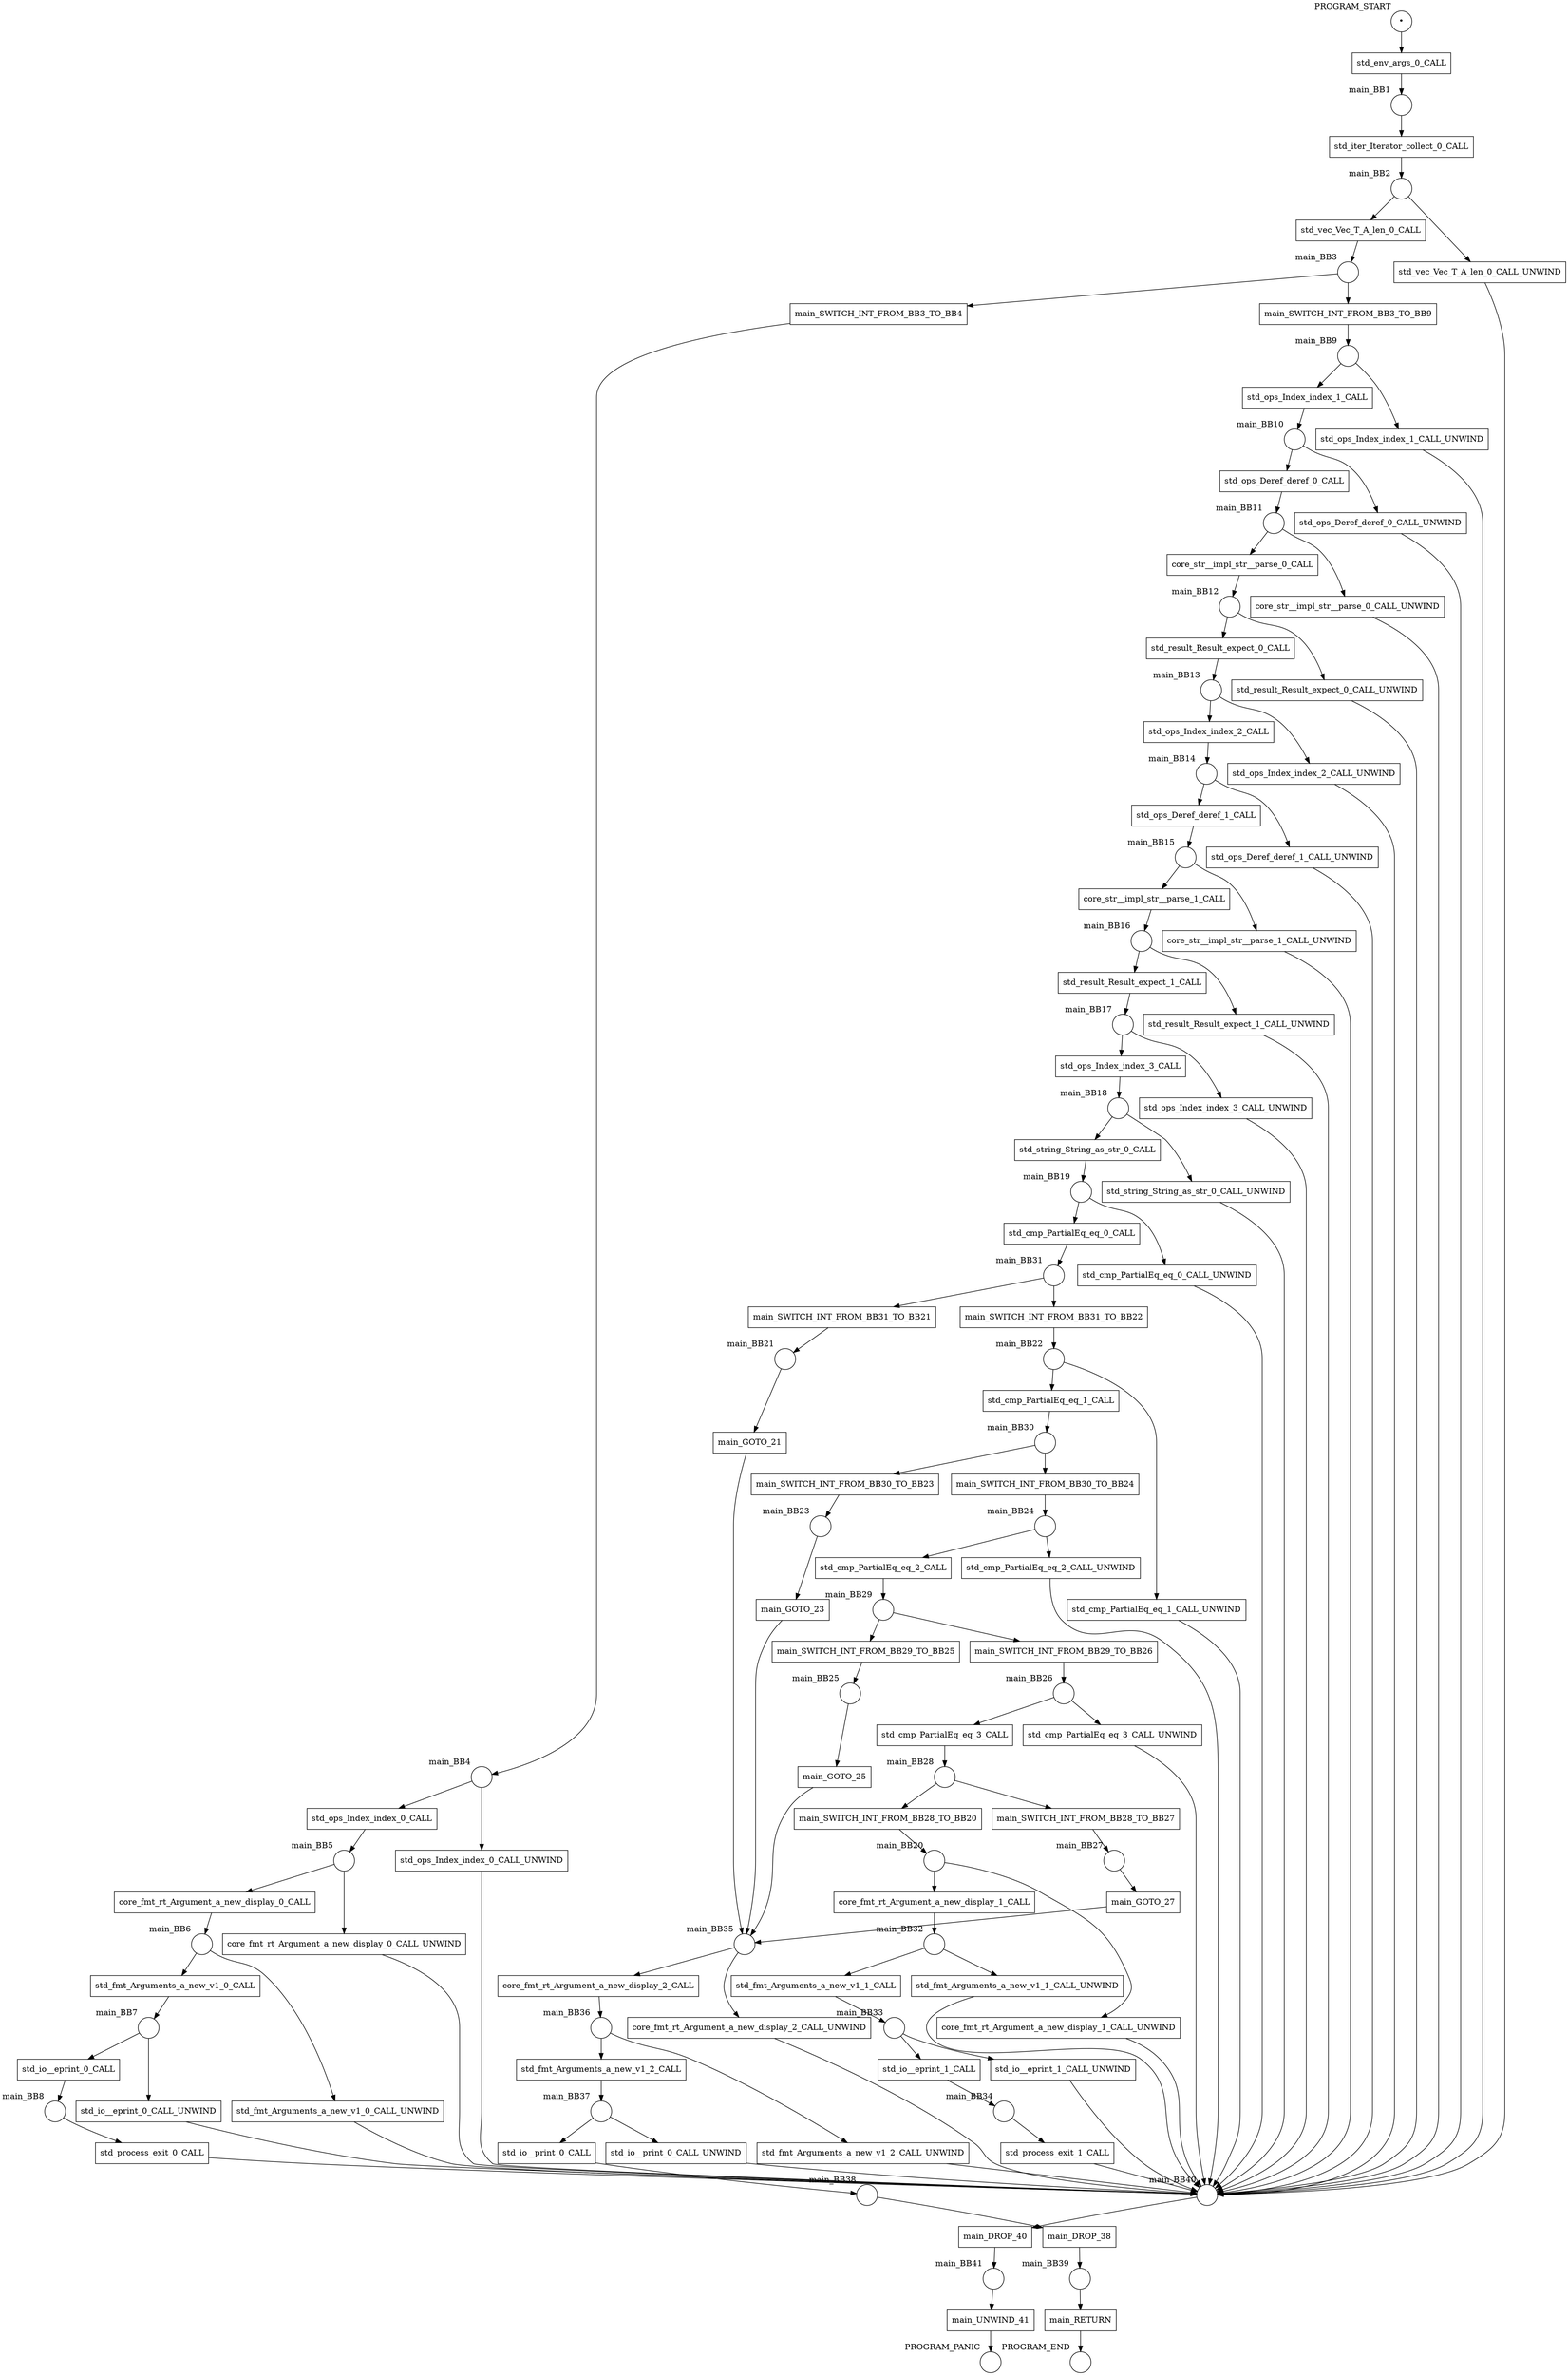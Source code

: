 digraph petrinet {
    PROGRAM_END [shape="circle" xlabel="PROGRAM_END" label=""];
    PROGRAM_PANIC [shape="circle" xlabel="PROGRAM_PANIC" label=""];
    PROGRAM_START [shape="circle" xlabel="PROGRAM_START" label="•"];
    main_BB1 [shape="circle" xlabel="main_BB1" label=""];
    main_BB10 [shape="circle" xlabel="main_BB10" label=""];
    main_BB11 [shape="circle" xlabel="main_BB11" label=""];
    main_BB12 [shape="circle" xlabel="main_BB12" label=""];
    main_BB13 [shape="circle" xlabel="main_BB13" label=""];
    main_BB14 [shape="circle" xlabel="main_BB14" label=""];
    main_BB15 [shape="circle" xlabel="main_BB15" label=""];
    main_BB16 [shape="circle" xlabel="main_BB16" label=""];
    main_BB17 [shape="circle" xlabel="main_BB17" label=""];
    main_BB18 [shape="circle" xlabel="main_BB18" label=""];
    main_BB19 [shape="circle" xlabel="main_BB19" label=""];
    main_BB2 [shape="circle" xlabel="main_BB2" label=""];
    main_BB20 [shape="circle" xlabel="main_BB20" label=""];
    main_BB21 [shape="circle" xlabel="main_BB21" label=""];
    main_BB22 [shape="circle" xlabel="main_BB22" label=""];
    main_BB23 [shape="circle" xlabel="main_BB23" label=""];
    main_BB24 [shape="circle" xlabel="main_BB24" label=""];
    main_BB25 [shape="circle" xlabel="main_BB25" label=""];
    main_BB26 [shape="circle" xlabel="main_BB26" label=""];
    main_BB27 [shape="circle" xlabel="main_BB27" label=""];
    main_BB28 [shape="circle" xlabel="main_BB28" label=""];
    main_BB29 [shape="circle" xlabel="main_BB29" label=""];
    main_BB3 [shape="circle" xlabel="main_BB3" label=""];
    main_BB30 [shape="circle" xlabel="main_BB30" label=""];
    main_BB31 [shape="circle" xlabel="main_BB31" label=""];
    main_BB32 [shape="circle" xlabel="main_BB32" label=""];
    main_BB33 [shape="circle" xlabel="main_BB33" label=""];
    main_BB34 [shape="circle" xlabel="main_BB34" label=""];
    main_BB35 [shape="circle" xlabel="main_BB35" label=""];
    main_BB36 [shape="circle" xlabel="main_BB36" label=""];
    main_BB37 [shape="circle" xlabel="main_BB37" label=""];
    main_BB38 [shape="circle" xlabel="main_BB38" label=""];
    main_BB39 [shape="circle" xlabel="main_BB39" label=""];
    main_BB4 [shape="circle" xlabel="main_BB4" label=""];
    main_BB40 [shape="circle" xlabel="main_BB40" label=""];
    main_BB41 [shape="circle" xlabel="main_BB41" label=""];
    main_BB5 [shape="circle" xlabel="main_BB5" label=""];
    main_BB6 [shape="circle" xlabel="main_BB6" label=""];
    main_BB7 [shape="circle" xlabel="main_BB7" label=""];
    main_BB8 [shape="circle" xlabel="main_BB8" label=""];
    main_BB9 [shape="circle" xlabel="main_BB9" label=""];
    core_fmt_rt_Argument_a_new_display_0_CALL [shape="box" xlabel="" label="core_fmt_rt_Argument_a_new_display_0_CALL"];
    core_fmt_rt_Argument_a_new_display_0_CALL_UNWIND [shape="box" xlabel="" label="core_fmt_rt_Argument_a_new_display_0_CALL_UNWIND"];
    core_fmt_rt_Argument_a_new_display_1_CALL [shape="box" xlabel="" label="core_fmt_rt_Argument_a_new_display_1_CALL"];
    core_fmt_rt_Argument_a_new_display_1_CALL_UNWIND [shape="box" xlabel="" label="core_fmt_rt_Argument_a_new_display_1_CALL_UNWIND"];
    core_fmt_rt_Argument_a_new_display_2_CALL [shape="box" xlabel="" label="core_fmt_rt_Argument_a_new_display_2_CALL"];
    core_fmt_rt_Argument_a_new_display_2_CALL_UNWIND [shape="box" xlabel="" label="core_fmt_rt_Argument_a_new_display_2_CALL_UNWIND"];
    core_str__impl_str__parse_0_CALL [shape="box" xlabel="" label="core_str__impl_str__parse_0_CALL"];
    core_str__impl_str__parse_0_CALL_UNWIND [shape="box" xlabel="" label="core_str__impl_str__parse_0_CALL_UNWIND"];
    core_str__impl_str__parse_1_CALL [shape="box" xlabel="" label="core_str__impl_str__parse_1_CALL"];
    core_str__impl_str__parse_1_CALL_UNWIND [shape="box" xlabel="" label="core_str__impl_str__parse_1_CALL_UNWIND"];
    main_DROP_38 [shape="box" xlabel="" label="main_DROP_38"];
    main_DROP_40 [shape="box" xlabel="" label="main_DROP_40"];
    main_GOTO_21 [shape="box" xlabel="" label="main_GOTO_21"];
    main_GOTO_23 [shape="box" xlabel="" label="main_GOTO_23"];
    main_GOTO_25 [shape="box" xlabel="" label="main_GOTO_25"];
    main_GOTO_27 [shape="box" xlabel="" label="main_GOTO_27"];
    main_RETURN [shape="box" xlabel="" label="main_RETURN"];
    main_SWITCH_INT_FROM_BB28_TO_BB20 [shape="box" xlabel="" label="main_SWITCH_INT_FROM_BB28_TO_BB20"];
    main_SWITCH_INT_FROM_BB28_TO_BB27 [shape="box" xlabel="" label="main_SWITCH_INT_FROM_BB28_TO_BB27"];
    main_SWITCH_INT_FROM_BB29_TO_BB25 [shape="box" xlabel="" label="main_SWITCH_INT_FROM_BB29_TO_BB25"];
    main_SWITCH_INT_FROM_BB29_TO_BB26 [shape="box" xlabel="" label="main_SWITCH_INT_FROM_BB29_TO_BB26"];
    main_SWITCH_INT_FROM_BB30_TO_BB23 [shape="box" xlabel="" label="main_SWITCH_INT_FROM_BB30_TO_BB23"];
    main_SWITCH_INT_FROM_BB30_TO_BB24 [shape="box" xlabel="" label="main_SWITCH_INT_FROM_BB30_TO_BB24"];
    main_SWITCH_INT_FROM_BB31_TO_BB21 [shape="box" xlabel="" label="main_SWITCH_INT_FROM_BB31_TO_BB21"];
    main_SWITCH_INT_FROM_BB31_TO_BB22 [shape="box" xlabel="" label="main_SWITCH_INT_FROM_BB31_TO_BB22"];
    main_SWITCH_INT_FROM_BB3_TO_BB4 [shape="box" xlabel="" label="main_SWITCH_INT_FROM_BB3_TO_BB4"];
    main_SWITCH_INT_FROM_BB3_TO_BB9 [shape="box" xlabel="" label="main_SWITCH_INT_FROM_BB3_TO_BB9"];
    main_UNWIND_41 [shape="box" xlabel="" label="main_UNWIND_41"];
    std_cmp_PartialEq_eq_0_CALL [shape="box" xlabel="" label="std_cmp_PartialEq_eq_0_CALL"];
    std_cmp_PartialEq_eq_0_CALL_UNWIND [shape="box" xlabel="" label="std_cmp_PartialEq_eq_0_CALL_UNWIND"];
    std_cmp_PartialEq_eq_1_CALL [shape="box" xlabel="" label="std_cmp_PartialEq_eq_1_CALL"];
    std_cmp_PartialEq_eq_1_CALL_UNWIND [shape="box" xlabel="" label="std_cmp_PartialEq_eq_1_CALL_UNWIND"];
    std_cmp_PartialEq_eq_2_CALL [shape="box" xlabel="" label="std_cmp_PartialEq_eq_2_CALL"];
    std_cmp_PartialEq_eq_2_CALL_UNWIND [shape="box" xlabel="" label="std_cmp_PartialEq_eq_2_CALL_UNWIND"];
    std_cmp_PartialEq_eq_3_CALL [shape="box" xlabel="" label="std_cmp_PartialEq_eq_3_CALL"];
    std_cmp_PartialEq_eq_3_CALL_UNWIND [shape="box" xlabel="" label="std_cmp_PartialEq_eq_3_CALL_UNWIND"];
    std_env_args_0_CALL [shape="box" xlabel="" label="std_env_args_0_CALL"];
    std_fmt_Arguments_a_new_v1_0_CALL [shape="box" xlabel="" label="std_fmt_Arguments_a_new_v1_0_CALL"];
    std_fmt_Arguments_a_new_v1_0_CALL_UNWIND [shape="box" xlabel="" label="std_fmt_Arguments_a_new_v1_0_CALL_UNWIND"];
    std_fmt_Arguments_a_new_v1_1_CALL [shape="box" xlabel="" label="std_fmt_Arguments_a_new_v1_1_CALL"];
    std_fmt_Arguments_a_new_v1_1_CALL_UNWIND [shape="box" xlabel="" label="std_fmt_Arguments_a_new_v1_1_CALL_UNWIND"];
    std_fmt_Arguments_a_new_v1_2_CALL [shape="box" xlabel="" label="std_fmt_Arguments_a_new_v1_2_CALL"];
    std_fmt_Arguments_a_new_v1_2_CALL_UNWIND [shape="box" xlabel="" label="std_fmt_Arguments_a_new_v1_2_CALL_UNWIND"];
    std_io__eprint_0_CALL [shape="box" xlabel="" label="std_io__eprint_0_CALL"];
    std_io__eprint_0_CALL_UNWIND [shape="box" xlabel="" label="std_io__eprint_0_CALL_UNWIND"];
    std_io__eprint_1_CALL [shape="box" xlabel="" label="std_io__eprint_1_CALL"];
    std_io__eprint_1_CALL_UNWIND [shape="box" xlabel="" label="std_io__eprint_1_CALL_UNWIND"];
    std_io__print_0_CALL [shape="box" xlabel="" label="std_io__print_0_CALL"];
    std_io__print_0_CALL_UNWIND [shape="box" xlabel="" label="std_io__print_0_CALL_UNWIND"];
    std_iter_Iterator_collect_0_CALL [shape="box" xlabel="" label="std_iter_Iterator_collect_0_CALL"];
    std_ops_Deref_deref_0_CALL [shape="box" xlabel="" label="std_ops_Deref_deref_0_CALL"];
    std_ops_Deref_deref_0_CALL_UNWIND [shape="box" xlabel="" label="std_ops_Deref_deref_0_CALL_UNWIND"];
    std_ops_Deref_deref_1_CALL [shape="box" xlabel="" label="std_ops_Deref_deref_1_CALL"];
    std_ops_Deref_deref_1_CALL_UNWIND [shape="box" xlabel="" label="std_ops_Deref_deref_1_CALL_UNWIND"];
    std_ops_Index_index_0_CALL [shape="box" xlabel="" label="std_ops_Index_index_0_CALL"];
    std_ops_Index_index_0_CALL_UNWIND [shape="box" xlabel="" label="std_ops_Index_index_0_CALL_UNWIND"];
    std_ops_Index_index_1_CALL [shape="box" xlabel="" label="std_ops_Index_index_1_CALL"];
    std_ops_Index_index_1_CALL_UNWIND [shape="box" xlabel="" label="std_ops_Index_index_1_CALL_UNWIND"];
    std_ops_Index_index_2_CALL [shape="box" xlabel="" label="std_ops_Index_index_2_CALL"];
    std_ops_Index_index_2_CALL_UNWIND [shape="box" xlabel="" label="std_ops_Index_index_2_CALL_UNWIND"];
    std_ops_Index_index_3_CALL [shape="box" xlabel="" label="std_ops_Index_index_3_CALL"];
    std_ops_Index_index_3_CALL_UNWIND [shape="box" xlabel="" label="std_ops_Index_index_3_CALL_UNWIND"];
    std_process_exit_0_CALL [shape="box" xlabel="" label="std_process_exit_0_CALL"];
    std_process_exit_1_CALL [shape="box" xlabel="" label="std_process_exit_1_CALL"];
    std_result_Result_expect_0_CALL [shape="box" xlabel="" label="std_result_Result_expect_0_CALL"];
    std_result_Result_expect_0_CALL_UNWIND [shape="box" xlabel="" label="std_result_Result_expect_0_CALL_UNWIND"];
    std_result_Result_expect_1_CALL [shape="box" xlabel="" label="std_result_Result_expect_1_CALL"];
    std_result_Result_expect_1_CALL_UNWIND [shape="box" xlabel="" label="std_result_Result_expect_1_CALL_UNWIND"];
    std_string_String_as_str_0_CALL [shape="box" xlabel="" label="std_string_String_as_str_0_CALL"];
    std_string_String_as_str_0_CALL_UNWIND [shape="box" xlabel="" label="std_string_String_as_str_0_CALL_UNWIND"];
    std_vec_Vec_T_A_len_0_CALL [shape="box" xlabel="" label="std_vec_Vec_T_A_len_0_CALL"];
    std_vec_Vec_T_A_len_0_CALL_UNWIND [shape="box" xlabel="" label="std_vec_Vec_T_A_len_0_CALL_UNWIND"];
    PROGRAM_START -> std_env_args_0_CALL;
    main_BB1 -> std_iter_Iterator_collect_0_CALL;
    main_BB10 -> std_ops_Deref_deref_0_CALL;
    main_BB10 -> std_ops_Deref_deref_0_CALL_UNWIND;
    main_BB11 -> core_str__impl_str__parse_0_CALL;
    main_BB11 -> core_str__impl_str__parse_0_CALL_UNWIND;
    main_BB12 -> std_result_Result_expect_0_CALL;
    main_BB12 -> std_result_Result_expect_0_CALL_UNWIND;
    main_BB13 -> std_ops_Index_index_2_CALL;
    main_BB13 -> std_ops_Index_index_2_CALL_UNWIND;
    main_BB14 -> std_ops_Deref_deref_1_CALL;
    main_BB14 -> std_ops_Deref_deref_1_CALL_UNWIND;
    main_BB15 -> core_str__impl_str__parse_1_CALL;
    main_BB15 -> core_str__impl_str__parse_1_CALL_UNWIND;
    main_BB16 -> std_result_Result_expect_1_CALL;
    main_BB16 -> std_result_Result_expect_1_CALL_UNWIND;
    main_BB17 -> std_ops_Index_index_3_CALL;
    main_BB17 -> std_ops_Index_index_3_CALL_UNWIND;
    main_BB18 -> std_string_String_as_str_0_CALL;
    main_BB18 -> std_string_String_as_str_0_CALL_UNWIND;
    main_BB19 -> std_cmp_PartialEq_eq_0_CALL;
    main_BB19 -> std_cmp_PartialEq_eq_0_CALL_UNWIND;
    main_BB2 -> std_vec_Vec_T_A_len_0_CALL;
    main_BB2 -> std_vec_Vec_T_A_len_0_CALL_UNWIND;
    main_BB20 -> core_fmt_rt_Argument_a_new_display_1_CALL;
    main_BB20 -> core_fmt_rt_Argument_a_new_display_1_CALL_UNWIND;
    main_BB21 -> main_GOTO_21;
    main_BB22 -> std_cmp_PartialEq_eq_1_CALL;
    main_BB22 -> std_cmp_PartialEq_eq_1_CALL_UNWIND;
    main_BB23 -> main_GOTO_23;
    main_BB24 -> std_cmp_PartialEq_eq_2_CALL;
    main_BB24 -> std_cmp_PartialEq_eq_2_CALL_UNWIND;
    main_BB25 -> main_GOTO_25;
    main_BB26 -> std_cmp_PartialEq_eq_3_CALL;
    main_BB26 -> std_cmp_PartialEq_eq_3_CALL_UNWIND;
    main_BB27 -> main_GOTO_27;
    main_BB28 -> main_SWITCH_INT_FROM_BB28_TO_BB20;
    main_BB28 -> main_SWITCH_INT_FROM_BB28_TO_BB27;
    main_BB29 -> main_SWITCH_INT_FROM_BB29_TO_BB25;
    main_BB29 -> main_SWITCH_INT_FROM_BB29_TO_BB26;
    main_BB3 -> main_SWITCH_INT_FROM_BB3_TO_BB4;
    main_BB3 -> main_SWITCH_INT_FROM_BB3_TO_BB9;
    main_BB30 -> main_SWITCH_INT_FROM_BB30_TO_BB23;
    main_BB30 -> main_SWITCH_INT_FROM_BB30_TO_BB24;
    main_BB31 -> main_SWITCH_INT_FROM_BB31_TO_BB21;
    main_BB31 -> main_SWITCH_INT_FROM_BB31_TO_BB22;
    main_BB32 -> std_fmt_Arguments_a_new_v1_1_CALL;
    main_BB32 -> std_fmt_Arguments_a_new_v1_1_CALL_UNWIND;
    main_BB33 -> std_io__eprint_1_CALL;
    main_BB33 -> std_io__eprint_1_CALL_UNWIND;
    main_BB34 -> std_process_exit_1_CALL;
    main_BB35 -> core_fmt_rt_Argument_a_new_display_2_CALL;
    main_BB35 -> core_fmt_rt_Argument_a_new_display_2_CALL_UNWIND;
    main_BB36 -> std_fmt_Arguments_a_new_v1_2_CALL;
    main_BB36 -> std_fmt_Arguments_a_new_v1_2_CALL_UNWIND;
    main_BB37 -> std_io__print_0_CALL;
    main_BB37 -> std_io__print_0_CALL_UNWIND;
    main_BB38 -> main_DROP_38;
    main_BB39 -> main_RETURN;
    main_BB4 -> std_ops_Index_index_0_CALL;
    main_BB4 -> std_ops_Index_index_0_CALL_UNWIND;
    main_BB40 -> main_DROP_40;
    main_BB41 -> main_UNWIND_41;
    main_BB5 -> core_fmt_rt_Argument_a_new_display_0_CALL;
    main_BB5 -> core_fmt_rt_Argument_a_new_display_0_CALL_UNWIND;
    main_BB6 -> std_fmt_Arguments_a_new_v1_0_CALL;
    main_BB6 -> std_fmt_Arguments_a_new_v1_0_CALL_UNWIND;
    main_BB7 -> std_io__eprint_0_CALL;
    main_BB7 -> std_io__eprint_0_CALL_UNWIND;
    main_BB8 -> std_process_exit_0_CALL;
    main_BB9 -> std_ops_Index_index_1_CALL;
    main_BB9 -> std_ops_Index_index_1_CALL_UNWIND;
    core_fmt_rt_Argument_a_new_display_0_CALL -> main_BB6;
    core_fmt_rt_Argument_a_new_display_0_CALL_UNWIND -> main_BB40;
    core_fmt_rt_Argument_a_new_display_1_CALL -> main_BB32;
    core_fmt_rt_Argument_a_new_display_1_CALL_UNWIND -> main_BB40;
    core_fmt_rt_Argument_a_new_display_2_CALL -> main_BB36;
    core_fmt_rt_Argument_a_new_display_2_CALL_UNWIND -> main_BB40;
    core_str__impl_str__parse_0_CALL -> main_BB12;
    core_str__impl_str__parse_0_CALL_UNWIND -> main_BB40;
    core_str__impl_str__parse_1_CALL -> main_BB16;
    core_str__impl_str__parse_1_CALL_UNWIND -> main_BB40;
    main_DROP_38 -> main_BB39;
    main_DROP_40 -> main_BB41;
    main_GOTO_21 -> main_BB35;
    main_GOTO_23 -> main_BB35;
    main_GOTO_25 -> main_BB35;
    main_GOTO_27 -> main_BB35;
    main_RETURN -> PROGRAM_END;
    main_SWITCH_INT_FROM_BB28_TO_BB20 -> main_BB20;
    main_SWITCH_INT_FROM_BB28_TO_BB27 -> main_BB27;
    main_SWITCH_INT_FROM_BB29_TO_BB25 -> main_BB25;
    main_SWITCH_INT_FROM_BB29_TO_BB26 -> main_BB26;
    main_SWITCH_INT_FROM_BB30_TO_BB23 -> main_BB23;
    main_SWITCH_INT_FROM_BB30_TO_BB24 -> main_BB24;
    main_SWITCH_INT_FROM_BB31_TO_BB21 -> main_BB21;
    main_SWITCH_INT_FROM_BB31_TO_BB22 -> main_BB22;
    main_SWITCH_INT_FROM_BB3_TO_BB4 -> main_BB4;
    main_SWITCH_INT_FROM_BB3_TO_BB9 -> main_BB9;
    main_UNWIND_41 -> PROGRAM_PANIC;
    std_cmp_PartialEq_eq_0_CALL -> main_BB31;
    std_cmp_PartialEq_eq_0_CALL_UNWIND -> main_BB40;
    std_cmp_PartialEq_eq_1_CALL -> main_BB30;
    std_cmp_PartialEq_eq_1_CALL_UNWIND -> main_BB40;
    std_cmp_PartialEq_eq_2_CALL -> main_BB29;
    std_cmp_PartialEq_eq_2_CALL_UNWIND -> main_BB40;
    std_cmp_PartialEq_eq_3_CALL -> main_BB28;
    std_cmp_PartialEq_eq_3_CALL_UNWIND -> main_BB40;
    std_env_args_0_CALL -> main_BB1;
    std_fmt_Arguments_a_new_v1_0_CALL -> main_BB7;
    std_fmt_Arguments_a_new_v1_0_CALL_UNWIND -> main_BB40;
    std_fmt_Arguments_a_new_v1_1_CALL -> main_BB33;
    std_fmt_Arguments_a_new_v1_1_CALL_UNWIND -> main_BB40;
    std_fmt_Arguments_a_new_v1_2_CALL -> main_BB37;
    std_fmt_Arguments_a_new_v1_2_CALL_UNWIND -> main_BB40;
    std_io__eprint_0_CALL -> main_BB8;
    std_io__eprint_0_CALL_UNWIND -> main_BB40;
    std_io__eprint_1_CALL -> main_BB34;
    std_io__eprint_1_CALL_UNWIND -> main_BB40;
    std_io__print_0_CALL -> main_BB38;
    std_io__print_0_CALL_UNWIND -> main_BB40;
    std_iter_Iterator_collect_0_CALL -> main_BB2;
    std_ops_Deref_deref_0_CALL -> main_BB11;
    std_ops_Deref_deref_0_CALL_UNWIND -> main_BB40;
    std_ops_Deref_deref_1_CALL -> main_BB15;
    std_ops_Deref_deref_1_CALL_UNWIND -> main_BB40;
    std_ops_Index_index_0_CALL -> main_BB5;
    std_ops_Index_index_0_CALL_UNWIND -> main_BB40;
    std_ops_Index_index_1_CALL -> main_BB10;
    std_ops_Index_index_1_CALL_UNWIND -> main_BB40;
    std_ops_Index_index_2_CALL -> main_BB14;
    std_ops_Index_index_2_CALL_UNWIND -> main_BB40;
    std_ops_Index_index_3_CALL -> main_BB18;
    std_ops_Index_index_3_CALL_UNWIND -> main_BB40;
    std_process_exit_0_CALL -> main_BB40;
    std_process_exit_1_CALL -> main_BB40;
    std_result_Result_expect_0_CALL -> main_BB13;
    std_result_Result_expect_0_CALL_UNWIND -> main_BB40;
    std_result_Result_expect_1_CALL -> main_BB17;
    std_result_Result_expect_1_CALL_UNWIND -> main_BB40;
    std_string_String_as_str_0_CALL -> main_BB19;
    std_string_String_as_str_0_CALL_UNWIND -> main_BB40;
    std_vec_Vec_T_A_len_0_CALL -> main_BB3;
    std_vec_Vec_T_A_len_0_CALL_UNWIND -> main_BB40;
}

